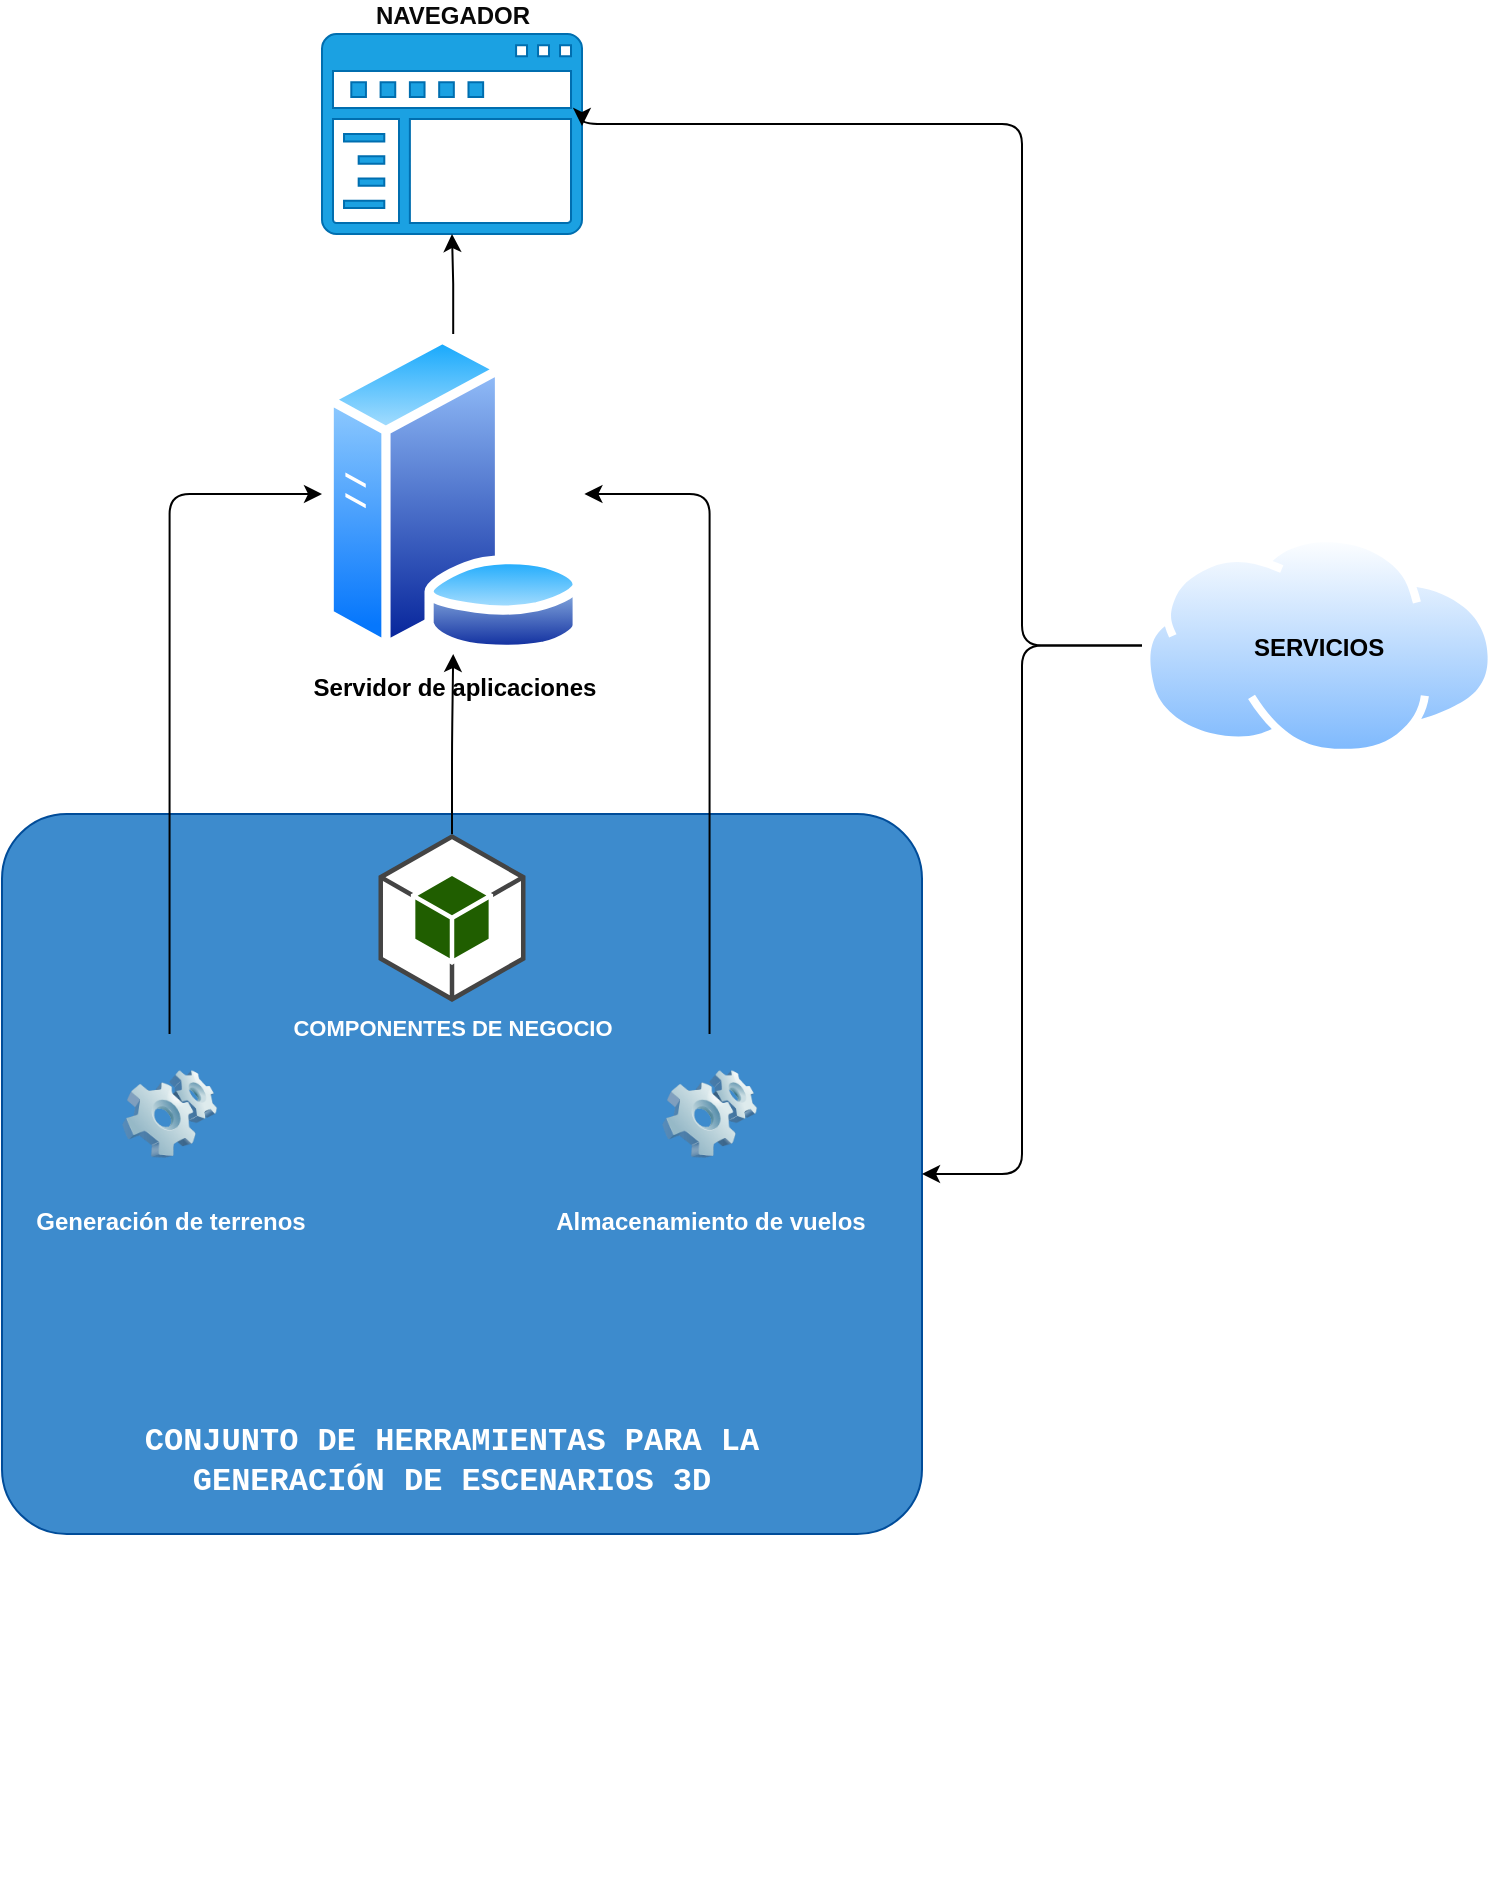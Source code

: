 <mxfile version="21.6.1" type="device">
  <diagram name="Página-1" id="Ht6ZTP46cIgdwqgFERHy">
    <mxGraphModel dx="2049" dy="2560" grid="1" gridSize="10" guides="1" tooltips="1" connect="1" arrows="1" fold="1" page="1" pageScale="1" pageWidth="827" pageHeight="1169" math="0" shadow="0">
      <root>
        <mxCell id="0" />
        <mxCell id="1" parent="0" />
        <mxCell id="XrdXCcSCuURvUo5K-yL6-5" value="" style="group" parent="1" vertex="1" connectable="0">
          <mxGeometry x="320" y="-90" width="530" height="420" as="geometry" />
        </mxCell>
        <mxCell id="XrdXCcSCuURvUo5K-yL6-7" value="&lt;font color=&quot;#ffffff&quot; style=&quot;font-size: 16px&quot;&gt;APPLNAME&lt;/font&gt;" style="text;html=1;strokeColor=none;fillColor=none;align=center;verticalAlign=middle;whiteSpace=wrap;rounded=0;fontStyle=1;fontSize=14;fontFamily=Courier New;" parent="XrdXCcSCuURvUo5K-yL6-5" vertex="1">
          <mxGeometry x="271" y="152" width="100" height="20" as="geometry" />
        </mxCell>
        <mxCell id="XrdXCcSCuURvUo5K-yL6-9" value="" style="group;fontColor=#FFFFFF;" parent="1" vertex="1" connectable="0">
          <mxGeometry x="240" y="-210" width="440" height="360" as="geometry" />
        </mxCell>
        <mxCell id="XrdXCcSCuURvUo5K-yL6-10" value="" style="rounded=1;whiteSpace=wrap;html=1;fillColor=#3D8BCD;arcSize=9;strokeColor=#004C99;" parent="XrdXCcSCuURvUo5K-yL6-9" vertex="1">
          <mxGeometry x="-20" width="460" height="360" as="geometry" />
        </mxCell>
        <mxCell id="XrdXCcSCuURvUo5K-yL6-11" value="&lt;font color=&quot;#ffffff&quot;&gt;&lt;span style=&quot;font-size: 16px;&quot;&gt;CONJUNTO DE HERRAMIENTAS PARA LA GENERACIÓN DE ESCENARIOS 3D&lt;/span&gt;&lt;/font&gt;" style="text;html=1;strokeColor=none;fillColor=none;align=center;verticalAlign=middle;whiteSpace=wrap;rounded=0;fontStyle=1;fontSize=14;fontFamily=Courier New;" parent="XrdXCcSCuURvUo5K-yL6-9" vertex="1">
          <mxGeometry x="29.146" y="304" width="351.703" height="40" as="geometry" />
        </mxCell>
        <mxCell id="XrdXCcSCuURvUo5K-yL6-13" value="Generación de terrenos" style="image;html=1;image=img/lib/clip_art/computers/Software_128x128.png;labelBackgroundColor=none;fontColor=#FFFFFF;fontStyle=1" parent="XrdXCcSCuURvUo5K-yL6-9" vertex="1">
          <mxGeometry x="40.002" y="110" width="47.536" height="80" as="geometry" />
        </mxCell>
        <mxCell id="y6hFd3fB96rICfOCRK11-7" value="Almacenamiento de vuelos" style="image;html=1;image=img/lib/clip_art/computers/Software_128x128.png;labelBackgroundColor=none;fontColor=#FFFFFF;fontStyle=1" vertex="1" parent="XrdXCcSCuURvUo5K-yL6-9">
          <mxGeometry x="310.001" y="110" width="47.536" height="80" as="geometry" />
        </mxCell>
        <mxCell id="y6hFd3fB96rICfOCRK11-17" value="COMPONENTES DE NEGOCIO" style="outlineConnect=0;dashed=0;verticalLabelPosition=bottom;verticalAlign=top;align=center;html=1;shape=mxgraph.aws3.android;fillColor=#205E00;gradientColor=none;fontFamily=Helvetica;fontSize=11;fontColor=#FFFFFF;fontStyle=1" vertex="1" parent="XrdXCcSCuURvUo5K-yL6-9">
          <mxGeometry x="168.25" y="10" width="73.5" height="84" as="geometry" />
        </mxCell>
        <mxCell id="XrdXCcSCuURvUo5K-yL6-15" value="NAVEGADOR" style="sketch=0;pointerEvents=1;shadow=0;dashed=0;html=1;strokeColor=#006EAF;fillColor=#1ba1e2;labelPosition=center;verticalLabelPosition=top;verticalAlign=bottom;outlineConnect=0;align=center;shape=mxgraph.office.concepts.navigation;fontColor=#080808;fontStyle=1" parent="1" vertex="1">
          <mxGeometry x="380" y="-600" width="130" height="100" as="geometry" />
        </mxCell>
        <mxCell id="y6hFd3fB96rICfOCRK11-3" style="edgeStyle=orthogonalEdgeStyle;rounded=1;orthogonalLoop=1;jettySize=auto;html=1;exitX=0.5;exitY=0;exitDx=0;exitDy=0;entryX=0;entryY=0.5;entryDx=0;entryDy=0;" edge="1" parent="1" source="XrdXCcSCuURvUo5K-yL6-13" target="y6hFd3fB96rICfOCRK11-4">
          <mxGeometry relative="1" as="geometry">
            <mxPoint x="250" y="-260" as="targetPoint" />
          </mxGeometry>
        </mxCell>
        <mxCell id="y6hFd3fB96rICfOCRK11-10" style="edgeStyle=orthogonalEdgeStyle;rounded=0;orthogonalLoop=1;jettySize=auto;html=1;" edge="1" parent="1" source="y6hFd3fB96rICfOCRK11-4" target="XrdXCcSCuURvUo5K-yL6-15">
          <mxGeometry relative="1" as="geometry" />
        </mxCell>
        <mxCell id="y6hFd3fB96rICfOCRK11-8" style="edgeStyle=orthogonalEdgeStyle;rounded=1;orthogonalLoop=1;jettySize=auto;html=1;entryX=1;entryY=0.5;entryDx=0;entryDy=0;exitX=0.5;exitY=0;exitDx=0;exitDy=0;" edge="1" parent="1" source="y6hFd3fB96rICfOCRK11-7" target="y6hFd3fB96rICfOCRK11-4">
          <mxGeometry relative="1" as="geometry" />
        </mxCell>
        <mxCell id="y6hFd3fB96rICfOCRK11-13" style="edgeStyle=orthogonalEdgeStyle;rounded=1;orthogonalLoop=1;jettySize=auto;html=1;entryX=1;entryY=0.5;entryDx=0;entryDy=0;" edge="1" parent="1" source="y6hFd3fB96rICfOCRK11-12" target="XrdXCcSCuURvUo5K-yL6-10">
          <mxGeometry relative="1" as="geometry">
            <Array as="points">
              <mxPoint x="730" y="-294" />
              <mxPoint x="730" y="-30" />
            </Array>
          </mxGeometry>
        </mxCell>
        <mxCell id="y6hFd3fB96rICfOCRK11-15" style="edgeStyle=orthogonalEdgeStyle;shape=connector;rounded=1;orthogonalLoop=1;jettySize=auto;html=1;entryX=1;entryY=0.46;entryDx=0;entryDy=0;labelBackgroundColor=default;strokeColor=default;fontFamily=Helvetica;fontSize=11;fontColor=default;endArrow=classic;entryPerimeter=0;" edge="1" parent="1" source="y6hFd3fB96rICfOCRK11-12" target="XrdXCcSCuURvUo5K-yL6-15">
          <mxGeometry relative="1" as="geometry">
            <Array as="points">
              <mxPoint x="730" y="-294" />
              <mxPoint x="730" y="-555" />
            </Array>
          </mxGeometry>
        </mxCell>
        <mxCell id="y6hFd3fB96rICfOCRK11-12" value="SERVICIOS" style="image;aspect=fixed;perimeter=ellipsePerimeter;html=1;align=center;shadow=0;dashed=0;spacingTop=3;image=img/lib/active_directory/internet_cloud.svg;labelPosition=center;verticalLabelPosition=middle;verticalAlign=middle;labelBackgroundColor=none;fontStyle=1" vertex="1" parent="1">
          <mxGeometry x="790" y="-350" width="176.98" height="111.5" as="geometry" />
        </mxCell>
        <mxCell id="y6hFd3fB96rICfOCRK11-4" value="Servidor de aplicaciones" style="image;aspect=fixed;perimeter=ellipsePerimeter;html=1;align=center;shadow=0;dashed=0;spacingTop=3;image=img/lib/active_directory/database_server.svg;fontStyle=1;labelPosition=center;verticalLabelPosition=bottom;verticalAlign=top;labelBackgroundColor=default;" vertex="1" parent="1">
          <mxGeometry x="380" y="-450" width="131.2" height="160" as="geometry" />
        </mxCell>
        <mxCell id="y6hFd3fB96rICfOCRK11-18" style="edgeStyle=orthogonalEdgeStyle;shape=connector;rounded=1;orthogonalLoop=1;jettySize=auto;html=1;entryX=0.5;entryY=1;entryDx=0;entryDy=0;labelBackgroundColor=default;strokeColor=default;fontFamily=Helvetica;fontSize=11;fontColor=default;endArrow=classic;exitX=0.5;exitY=0;exitDx=0;exitDy=0;exitPerimeter=0;" edge="1" parent="1" source="y6hFd3fB96rICfOCRK11-17" target="y6hFd3fB96rICfOCRK11-4">
          <mxGeometry relative="1" as="geometry" />
        </mxCell>
      </root>
    </mxGraphModel>
  </diagram>
</mxfile>
